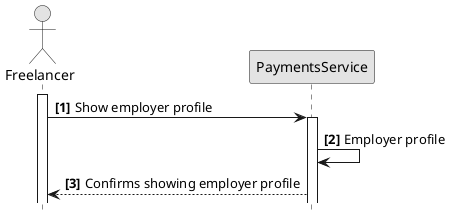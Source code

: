 @startuml
hide footbox
autonumber "<b>[0]"
skinparam monochrome true

actor Freelancer
participant PaymentsService

activate Freelancer
Freelancer -> PaymentsService: Show employer profile

activate PaymentsService
PaymentsService -> PaymentsService: Employer profile
PaymentsService --> Freelancer: Confirms showing employer profile

@enduml